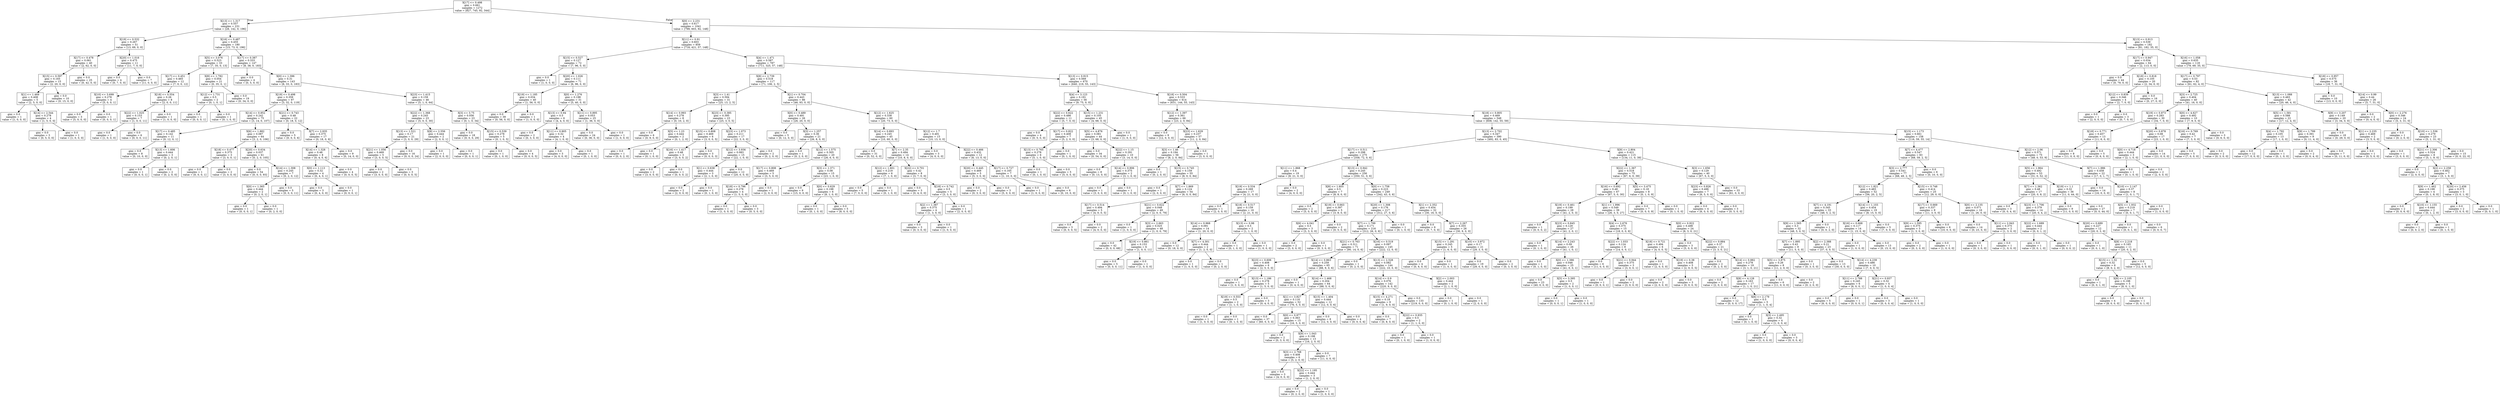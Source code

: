 digraph Tree {
node [shape=box] ;
0 [label="X[17] <= 0.498\ngini = 0.661\nsamples = 1272\nvalue = [827, 745, 92, 344]"] ;
1 [label="X[13] <= 1.317\ngini = 0.557\nsamples = 231\nvalue = [28, 142, 0, 196]"] ;
0 -> 1 [labeldistance=2.5, labelangle=45, headlabel="True"] ;
2 [label="X[19] <= 0.532\ngini = 0.267\nsamples = 51\nvalue = [13, 69, 0, 0]"] ;
1 -> 2 ;
3 [label="X[17] <= 0.478\ngini = 0.061\nsamples = 40\nvalue = [2, 62, 0, 0]"] ;
2 -> 3 ;
4 [label="X[15] <= 0.597\ngini = 0.165\nsamples = 15\nvalue = [2, 20, 0, 0]"] ;
3 -> 4 ;
5 [label="X[1] <= 1.469\ngini = 0.408\nsamples = 5\nvalue = [2, 5, 0, 0]"] ;
4 -> 5 ;
6 [label="gini = 0.0\nsamples = 1\nvalue = [1, 0, 0, 0]"] ;
5 -> 6 ;
7 [label="X[14] <= 2.544\ngini = 0.278\nsamples = 4\nvalue = [1, 5, 0, 0]"] ;
5 -> 7 ;
8 [label="gini = 0.0\nsamples = 3\nvalue = [0, 5, 0, 0]"] ;
7 -> 8 ;
9 [label="gini = 0.0\nsamples = 1\nvalue = [1, 0, 0, 0]"] ;
7 -> 9 ;
10 [label="gini = 0.0\nsamples = 10\nvalue = [0, 15, 0, 0]"] ;
4 -> 10 ;
11 [label="gini = 0.0\nsamples = 25\nvalue = [0, 42, 0, 0]"] ;
3 -> 11 ;
12 [label="X[20] <= 1.016\ngini = 0.475\nsamples = 11\nvalue = [11, 7, 0, 0]"] ;
2 -> 12 ;
13 [label="gini = 0.0\nsamples = 4\nvalue = [0, 7, 0, 0]"] ;
12 -> 13 ;
14 [label="gini = 0.0\nsamples = 7\nvalue = [11, 0, 0, 0]"] ;
12 -> 14 ;
15 [label="X[16] <= 0.487\ngini = 0.455\nsamples = 180\nvalue = [15, 73, 0, 196]"] ;
1 -> 15 ;
16 [label="X[5] <= 3.076\ngini = 0.523\nsamples = 33\nvalue = [7, 35, 0, 13]"] ;
15 -> 16 ;
17 [label="X[17] <= 0.451\ngini = 0.465\nsamples = 12\nvalue = [7, 0, 0, 12]"] ;
16 -> 17 ;
18 [label="X[10] <= 3.699\ngini = 0.278\nsamples = 4\nvalue = [5, 0, 0, 1]"] ;
17 -> 18 ;
19 [label="gini = 0.0\nsamples = 3\nvalue = [5, 0, 0, 0]"] ;
18 -> 19 ;
20 [label="gini = 0.0\nsamples = 1\nvalue = [0, 0, 0, 1]"] ;
18 -> 20 ;
21 [label="X[18] <= 0.554\ngini = 0.26\nsamples = 8\nvalue = [2, 0, 0, 11]"] ;
17 -> 21 ;
22 [label="X[22] <= 1.025\ngini = 0.153\nsamples = 7\nvalue = [1, 0, 0, 11]"] ;
21 -> 22 ;
23 [label="gini = 0.0\nsamples = 1\nvalue = [1, 0, 0, 0]"] ;
22 -> 23 ;
24 [label="gini = 0.0\nsamples = 6\nvalue = [0, 0, 0, 11]"] ;
22 -> 24 ;
25 [label="gini = 0.0\nsamples = 1\nvalue = [1, 0, 0, 0]"] ;
21 -> 25 ;
26 [label="X[8] <= 1.782\ngini = 0.054\nsamples = 21\nvalue = [0, 35, 0, 1]"] ;
16 -> 26 ;
27 [label="X[12] <= 1.731\ngini = 0.5\nsamples = 2\nvalue = [0, 1, 0, 1]"] ;
26 -> 27 ;
28 [label="gini = 0.0\nsamples = 1\nvalue = [0, 0, 0, 1]"] ;
27 -> 28 ;
29 [label="gini = 0.0\nsamples = 1\nvalue = [0, 1, 0, 0]"] ;
27 -> 29 ;
30 [label="gini = 0.0\nsamples = 19\nvalue = [0, 34, 0, 0]"] ;
26 -> 30 ;
31 [label="X[17] <= 0.387\ngini = 0.333\nsamples = 147\nvalue = [8, 38, 0, 183]"] ;
15 -> 31 ;
32 [label="gini = 0.0\nsamples = 4\nvalue = [0, 5, 0, 0]"] ;
31 -> 32 ;
33 [label="X[0] <= 1.396\ngini = 0.31\nsamples = 143\nvalue = [8, 33, 0, 183]"] ;
31 -> 33 ;
34 [label="X[19] <= 0.498\ngini = 0.359\nsamples = 97\nvalue = [3, 32, 0, 119]"] ;
33 -> 34 ;
35 [label="X[14] <= 0.852\ngini = 0.242\nsamples = 75\nvalue = [3, 14, 0, 107]"] ;
34 -> 35 ;
36 [label="X[17] <= 0.485\ngini = 0.142\nsamples = 11\nvalue = [0, 12, 0, 1]"] ;
35 -> 36 ;
37 [label="gini = 0.0\nsamples = 8\nvalue = [0, 10, 0, 0]"] ;
36 -> 37 ;
38 [label="X[13] <= 1.606\ngini = 0.444\nsamples = 3\nvalue = [0, 2, 0, 1]"] ;
36 -> 38 ;
39 [label="gini = 0.0\nsamples = 1\nvalue = [0, 0, 0, 1]"] ;
38 -> 39 ;
40 [label="gini = 0.0\nsamples = 2\nvalue = [0, 2, 0, 0]"] ;
38 -> 40 ;
41 [label="X[6] <= 1.882\ngini = 0.087\nsamples = 64\nvalue = [3, 2, 0, 106]"] ;
35 -> 41 ;
42 [label="X[18] <= 0.477\ngini = 0.375\nsamples = 3\nvalue = [3, 0, 0, 1]"] ;
41 -> 42 ;
43 [label="gini = 0.0\nsamples = 1\nvalue = [0, 0, 0, 1]"] ;
42 -> 43 ;
44 [label="gini = 0.0\nsamples = 2\nvalue = [3, 0, 0, 0]"] ;
42 -> 44 ;
45 [label="X[20] <= 0.634\ngini = 0.037\nsamples = 61\nvalue = [0, 2, 0, 105]"] ;
41 -> 45 ;
46 [label="gini = 0.0\nsamples = 54\nvalue = [0, 0, 0, 93]"] ;
45 -> 46 ;
47 [label="X[14] <= 1.308\ngini = 0.245\nsamples = 7\nvalue = [0, 2, 0, 12]"] ;
45 -> 47 ;
48 [label="X[0] <= 1.365\ngini = 0.444\nsamples = 2\nvalue = [0, 2, 0, 1]"] ;
47 -> 48 ;
49 [label="gini = 0.0\nsamples = 1\nvalue = [0, 0, 0, 1]"] ;
48 -> 49 ;
50 [label="gini = 0.0\nsamples = 1\nvalue = [0, 2, 0, 0]"] ;
48 -> 50 ;
51 [label="gini = 0.0\nsamples = 5\nvalue = [0, 0, 0, 11]"] ;
47 -> 51 ;
52 [label="X[21] <= 0.743\ngini = 0.48\nsamples = 22\nvalue = [0, 18, 0, 12]"] ;
34 -> 52 ;
53 [label="gini = 0.0\nsamples = 5\nvalue = [0, 0, 0, 6]"] ;
52 -> 53 ;
54 [label="X[7] <= 2.935\ngini = 0.375\nsamples = 17\nvalue = [0, 18, 0, 6]"] ;
52 -> 54 ;
55 [label="X[14] <= 1.328\ngini = 0.48\nsamples = 8\nvalue = [0, 4, 0, 6]"] ;
54 -> 55 ;
56 [label="X[0] <= 1.113\ngini = 0.32\nsamples = 4\nvalue = [0, 4, 0, 1]"] ;
55 -> 56 ;
57 [label="gini = 0.0\nsamples = 3\nvalue = [0, 4, 0, 0]"] ;
56 -> 57 ;
58 [label="gini = 0.0\nsamples = 1\nvalue = [0, 0, 0, 1]"] ;
56 -> 58 ;
59 [label="gini = 0.0\nsamples = 4\nvalue = [0, 0, 0, 5]"] ;
55 -> 59 ;
60 [label="gini = 0.0\nsamples = 9\nvalue = [0, 14, 0, 0]"] ;
54 -> 60 ;
61 [label="X[23] <= 1.415\ngini = 0.159\nsamples = 46\nvalue = [5, 1, 0, 64]"] ;
33 -> 61 ;
62 [label="X[22] <= 1.368\ngini = 0.245\nsamples = 23\nvalue = [5, 0, 0, 30]"] ;
61 -> 62 ;
63 [label="X[13] <= 1.521\ngini = 0.17\nsamples = 21\nvalue = [3, 0, 0, 29]"] ;
62 -> 63 ;
64 [label="X[21] <= 1.056\ngini = 0.469\nsamples = 5\nvalue = [3, 0, 0, 5]"] ;
63 -> 64 ;
65 [label="gini = 0.0\nsamples = 2\nvalue = [3, 0, 0, 0]"] ;
64 -> 65 ;
66 [label="gini = 0.0\nsamples = 3\nvalue = [0, 0, 0, 5]"] ;
64 -> 66 ;
67 [label="gini = 0.0\nsamples = 16\nvalue = [0, 0, 0, 24]"] ;
63 -> 67 ;
68 [label="X[8] <= 2.556\ngini = 0.444\nsamples = 2\nvalue = [2, 0, 0, 1]"] ;
62 -> 68 ;
69 [label="gini = 0.0\nsamples = 1\nvalue = [2, 0, 0, 0]"] ;
68 -> 69 ;
70 [label="gini = 0.0\nsamples = 1\nvalue = [0, 0, 0, 1]"] ;
68 -> 70 ;
71 [label="X[3] <= 3.75\ngini = 0.056\nsamples = 23\nvalue = [0, 1, 0, 34]"] ;
61 -> 71 ;
72 [label="gini = 0.0\nsamples = 18\nvalue = [0, 0, 0, 29]"] ;
71 -> 72 ;
73 [label="X[15] <= 0.539\ngini = 0.278\nsamples = 5\nvalue = [0, 1, 0, 5]"] ;
71 -> 73 ;
74 [label="gini = 0.0\nsamples = 1\nvalue = [0, 1, 0, 0]"] ;
73 -> 74 ;
75 [label="gini = 0.0\nsamples = 4\nvalue = [0, 0, 0, 5]"] ;
73 -> 75 ;
76 [label="X[0] <= 2.231\ngini = 0.617\nsamples = 1041\nvalue = [799, 603, 92, 148]"] ;
0 -> 76 [labeldistance=2.5, labelangle=-45, headlabel="False"] ;
77 [label="X[11] <= 0.91\ngini = 0.603\nsamples = 859\nvalue = [718, 421, 57, 148]"] ;
76 -> 77 ;
78 [label="X[15] <= 0.527\ngini = 0.127\nsamples = 72\nvalue = [7, 96, 0, 0]"] ;
77 -> 78 ;
79 [label="gini = 0.0\nsamples = 1\nvalue = [1, 0, 0, 0]"] ;
78 -> 79 ;
80 [label="X[20] <= 1.026\ngini = 0.111\nsamples = 71\nvalue = [6, 96, 0, 0]"] ;
78 -> 80 ;
81 [label="X[19] <= 1.185\ngini = 0.034\nsamples = 40\nvalue = [1, 56, 0, 0]"] ;
80 -> 81 ;
82 [label="gini = 0.0\nsamples = 39\nvalue = [0, 56, 0, 0]"] ;
81 -> 82 ;
83 [label="gini = 0.0\nsamples = 1\nvalue = [1, 0, 0, 0]"] ;
81 -> 83 ;
84 [label="X[0] <= 1.276\ngini = 0.198\nsamples = 31\nvalue = [5, 40, 0, 0]"] ;
80 -> 84 ;
85 [label="X[13] <= 0.94\ngini = 0.5\nsamples = 6\nvalue = [4, 4, 0, 0]"] ;
84 -> 85 ;
86 [label="gini = 0.0\nsamples = 2\nvalue = [0, 3, 0, 0]"] ;
85 -> 86 ;
87 [label="X[11] <= 0.905\ngini = 0.32\nsamples = 4\nvalue = [4, 1, 0, 0]"] ;
85 -> 87 ;
88 [label="gini = 0.0\nsamples = 3\nvalue = [4, 0, 0, 0]"] ;
87 -> 88 ;
89 [label="gini = 0.0\nsamples = 1\nvalue = [0, 1, 0, 0]"] ;
87 -> 89 ;
90 [label="X[11] <= 0.895\ngini = 0.053\nsamples = 25\nvalue = [1, 36, 0, 0]"] ;
84 -> 90 ;
91 [label="gini = 0.0\nsamples = 24\nvalue = [0, 36, 0, 0]"] ;
90 -> 91 ;
92 [label="gini = 0.0\nsamples = 1\nvalue = [1, 0, 0, 0]"] ;
90 -> 92 ;
93 [label="X[4] <= 1.471\ngini = 0.587\nsamples = 787\nvalue = [711, 325, 57, 148]"] ;
77 -> 93 ;
94 [label="X[8] <= 2.739\ngini = 0.518\nsamples = 117\nvalue = [71, 106, 2, 5]"] ;
93 -> 94 ;
95 [label="X[3] <= 1.41\ngini = 0.594\nsamples = 31\nvalue = [25, 13, 2, 5]"] ;
94 -> 95 ;
96 [label="X[14] <= 0.993\ngini = 0.278\nsamples = 8\nvalue = [0, 10, 2, 0]"] ;
95 -> 96 ;
97 [label="gini = 0.0\nsamples = 6\nvalue = [0, 9, 0, 0]"] ;
96 -> 97 ;
98 [label="X[5] <= 1.23\ngini = 0.444\nsamples = 2\nvalue = [0, 1, 2, 0]"] ;
96 -> 98 ;
99 [label="gini = 0.0\nsamples = 1\nvalue = [0, 0, 2, 0]"] ;
98 -> 99 ;
100 [label="gini = 0.0\nsamples = 1\nvalue = [0, 1, 0, 0]"] ;
98 -> 100 ;
101 [label="X[23] <= 0.385\ngini = 0.395\nsamples = 23\nvalue = [25, 3, 0, 5]"] ;
95 -> 101 ;
102 [label="X[15] <= 0.808\ngini = 0.469\nsamples = 6\nvalue = [3, 0, 0, 5]"] ;
101 -> 102 ;
103 [label="X[16] <= 1.417\ngini = 0.48\nsamples = 3\nvalue = [3, 0, 0, 2]"] ;
102 -> 103 ;
104 [label="gini = 0.0\nsamples = 2\nvalue = [3, 0, 0, 0]"] ;
103 -> 104 ;
105 [label="gini = 0.0\nsamples = 1\nvalue = [0, 0, 0, 2]"] ;
103 -> 105 ;
106 [label="gini = 0.0\nsamples = 3\nvalue = [0, 0, 0, 3]"] ;
102 -> 106 ;
107 [label="X[23] <= 1.073\ngini = 0.211\nsamples = 17\nvalue = [22, 3, 0, 0]"] ;
101 -> 107 ;
108 [label="X[12] <= 3.936\ngini = 0.083\nsamples = 15\nvalue = [22, 1, 0, 0]"] ;
107 -> 108 ;
109 [label="X[1] <= 0.638\ngini = 0.444\nsamples = 3\nvalue = [2, 1, 0, 0]"] ;
108 -> 109 ;
110 [label="gini = 0.0\nsamples = 2\nvalue = [2, 0, 0, 0]"] ;
109 -> 110 ;
111 [label="gini = 0.0\nsamples = 1\nvalue = [0, 1, 0, 0]"] ;
109 -> 111 ;
112 [label="gini = 0.0\nsamples = 12\nvalue = [20, 0, 0, 0]"] ;
108 -> 112 ;
113 [label="gini = 0.0\nsamples = 2\nvalue = [0, 2, 0, 0]"] ;
107 -> 113 ;
114 [label="X[1] <= 0.704\ngini = 0.443\nsamples = 86\nvalue = [46, 93, 0, 0]"] ;
94 -> 114 ;
115 [label="X[0] <= 0.489\ngini = 0.491\nsamples = 26\nvalue = [26, 20, 0, 0]"] ;
114 -> 115 ;
116 [label="gini = 0.0\nsamples = 5\nvalue = [0, 12, 0, 0]"] ;
115 -> 116 ;
117 [label="X[3] <= 1.257\ngini = 0.36\nsamples = 21\nvalue = [26, 8, 0, 0]"] ;
115 -> 117 ;
118 [label="gini = 0.0\nsamples = 1\nvalue = [0, 2, 0, 0]"] ;
117 -> 118 ;
119 [label="X[12] <= 1.575\ngini = 0.305\nsamples = 20\nvalue = [26, 6, 0, 0]"] ;
117 -> 119 ;
120 [label="X[17] <= 0.808\ngini = 0.469\nsamples = 5\nvalue = [3, 5, 0, 0]"] ;
119 -> 120 ;
121 [label="X[18] <= 0.796\ngini = 0.278\nsamples = 4\nvalue = [1, 5, 0, 0]"] ;
120 -> 121 ;
122 [label="gini = 0.0\nsamples = 1\nvalue = [1, 0, 0, 0]"] ;
121 -> 122 ;
123 [label="gini = 0.0\nsamples = 3\nvalue = [0, 5, 0, 0]"] ;
121 -> 123 ;
124 [label="gini = 0.0\nsamples = 1\nvalue = [2, 0, 0, 0]"] ;
120 -> 124 ;
125 [label="X[3] <= 1.371\ngini = 0.08\nsamples = 15\nvalue = [23, 1, 0, 0]"] ;
119 -> 125 ;
126 [label="gini = 0.0\nsamples = 9\nvalue = [15, 0, 0, 0]"] ;
125 -> 126 ;
127 [label="X[0] <= 0.629\ngini = 0.198\nsamples = 6\nvalue = [8, 1, 0, 0]"] ;
125 -> 127 ;
128 [label="gini = 0.0\nsamples = 1\nvalue = [0, 1, 0, 0]"] ;
127 -> 128 ;
129 [label="gini = 0.0\nsamples = 5\nvalue = [8, 0, 0, 0]"] ;
127 -> 129 ;
130 [label="X[12] <= 1.625\ngini = 0.338\nsamples = 60\nvalue = [20, 73, 0, 0]"] ;
114 -> 130 ;
131 [label="X[14] <= 0.893\ngini = 0.245\nsamples = 45\nvalue = [10, 60, 0, 0]"] ;
130 -> 131 ;
132 [label="gini = 0.0\nsamples = 31\nvalue = [0, 52, 0, 0]"] ;
131 -> 132 ;
133 [label="X[7] <= 2.35\ngini = 0.494\nsamples = 14\nvalue = [10, 8, 0, 0]"] ;
131 -> 133 ;
134 [label="X[12] <= 1.601\ngini = 0.219\nsamples = 6\nvalue = [7, 1, 0, 0]"] ;
133 -> 134 ;
135 [label="gini = 0.0\nsamples = 5\nvalue = [7, 0, 0, 0]"] ;
134 -> 135 ;
136 [label="gini = 0.0\nsamples = 1\nvalue = [0, 1, 0, 0]"] ;
134 -> 136 ;
137 [label="X[22] <= 0.701\ngini = 0.42\nsamples = 8\nvalue = [3, 7, 0, 0]"] ;
133 -> 137 ;
138 [label="gini = 0.0\nsamples = 3\nvalue = [0, 4, 0, 0]"] ;
137 -> 138 ;
139 [label="X[18] <= 0.742\ngini = 0.5\nsamples = 5\nvalue = [3, 3, 0, 0]"] ;
137 -> 139 ;
140 [label="X[2] <= 1.387\ngini = 0.375\nsamples = 4\nvalue = [1, 3, 0, 0]"] ;
139 -> 140 ;
141 [label="gini = 0.0\nsamples = 3\nvalue = [0, 3, 0, 0]"] ;
140 -> 141 ;
142 [label="gini = 0.0\nsamples = 1\nvalue = [1, 0, 0, 0]"] ;
140 -> 142 ;
143 [label="gini = 0.0\nsamples = 1\nvalue = [2, 0, 0, 0]"] ;
139 -> 143 ;
144 [label="X[12] <= 1.7\ngini = 0.491\nsamples = 15\nvalue = [10, 13, 0, 0]"] ;
130 -> 144 ;
145 [label="gini = 0.0\nsamples = 3\nvalue = [4, 0, 0, 0]"] ;
144 -> 145 ;
146 [label="X[22] <= 0.466\ngini = 0.432\nsamples = 12\nvalue = [6, 13, 0, 0]"] ;
144 -> 146 ;
147 [label="X[20] <= 0.445\ngini = 0.469\nsamples = 5\nvalue = [5, 3, 0, 0]"] ;
146 -> 147 ;
148 [label="gini = 0.0\nsamples = 2\nvalue = [0, 3, 0, 0]"] ;
147 -> 148 ;
149 [label="gini = 0.0\nsamples = 3\nvalue = [5, 0, 0, 0]"] ;
147 -> 149 ;
150 [label="X[17] <= 0.727\ngini = 0.165\nsamples = 7\nvalue = [1, 10, 0, 0]"] ;
146 -> 150 ;
151 [label="gini = 0.0\nsamples = 1\nvalue = [1, 0, 0, 0]"] ;
150 -> 151 ;
152 [label="gini = 0.0\nsamples = 6\nvalue = [0, 10, 0, 0]"] ;
150 -> 152 ;
153 [label="X[13] <= 0.915\ngini = 0.569\nsamples = 670\nvalue = [640, 219, 55, 143]"] ;
93 -> 153 ;
154 [label="X[4] <= 3.123\ngini = 0.191\nsamples = 56\nvalue = [9, 75, 0, 0]"] ;
153 -> 154 ;
155 [label="X[22] <= 0.622\ngini = 0.486\nsamples = 11\nvalue = [5, 7, 0, 0]"] ;
154 -> 155 ;
156 [label="gini = 0.0\nsamples = 4\nvalue = [0, 5, 0, 0]"] ;
155 -> 156 ;
157 [label="X[17] <= 0.822\ngini = 0.408\nsamples = 7\nvalue = [5, 2, 0, 0]"] ;
155 -> 157 ;
158 [label="X[13] <= 0.765\ngini = 0.278\nsamples = 6\nvalue = [5, 1, 0, 0]"] ;
157 -> 158 ;
159 [label="gini = 0.0\nsamples = 1\nvalue = [0, 1, 0, 0]"] ;
158 -> 159 ;
160 [label="gini = 0.0\nsamples = 5\nvalue = [5, 0, 0, 0]"] ;
158 -> 160 ;
161 [label="gini = 0.0\nsamples = 1\nvalue = [0, 1, 0, 0]"] ;
157 -> 161 ;
162 [label="X[15] <= 1.231\ngini = 0.105\nsamples = 45\nvalue = [4, 68, 0, 0]"] ;
154 -> 162 ;
163 [label="X[5] <= 4.876\ngini = 0.081\nsamples = 44\nvalue = [3, 68, 0, 0]"] ;
162 -> 163 ;
164 [label="gini = 0.0\nsamples = 34\nvalue = [0, 54, 0, 0]"] ;
163 -> 164 ;
165 [label="X[22] <= 1.15\ngini = 0.291\nsamples = 10\nvalue = [3, 14, 0, 0]"] ;
163 -> 165 ;
166 [label="gini = 0.0\nsamples = 8\nvalue = [0, 13, 0, 0]"] ;
165 -> 166 ;
167 [label="X[14] <= 0.906\ngini = 0.375\nsamples = 2\nvalue = [3, 1, 0, 0]"] ;
165 -> 167 ;
168 [label="gini = 0.0\nsamples = 1\nvalue = [3, 0, 0, 0]"] ;
167 -> 168 ;
169 [label="gini = 0.0\nsamples = 1\nvalue = [0, 1, 0, 0]"] ;
167 -> 169 ;
170 [label="gini = 0.0\nsamples = 1\nvalue = [1, 0, 0, 0]"] ;
162 -> 170 ;
171 [label="X[18] <= 0.504\ngini = 0.533\nsamples = 614\nvalue = [631, 144, 55, 143]"] ;
153 -> 171 ;
172 [label="X[12] <= 1.397\ngini = 0.361\nsamples = 66\nvalue = [23, 2, 0, 84]"] ;
171 -> 172 ;
173 [label="gini = 0.0\nsamples = 9\nvalue = [12, 0, 0, 0]"] ;
172 -> 173 ;
174 [label="X[23] <= 1.629\ngini = 0.237\nsamples = 57\nvalue = [11, 2, 0, 84]"] ;
172 -> 174 ;
175 [label="X[3] <= 1.46\ngini = 0.194\nsamples = 56\nvalue = [8, 2, 0, 84]"] ;
174 -> 175 ;
176 [label="gini = 0.0\nsamples = 1\nvalue = [0, 2, 0, 0]"] ;
175 -> 176 ;
177 [label="X[15] <= 0.745\ngini = 0.159\nsamples = 55\nvalue = [8, 0, 0, 84]"] ;
175 -> 177 ;
178 [label="gini = 0.0\nsamples = 1\nvalue = [2, 0, 0, 0]"] ;
177 -> 178 ;
179 [label="X[7] <= 1.869\ngini = 0.124\nsamples = 54\nvalue = [6, 0, 0, 84]"] ;
177 -> 179 ;
180 [label="X[17] <= 0.514\ngini = 0.494\nsamples = 5\nvalue = [4, 0, 0, 5]"] ;
179 -> 180 ;
181 [label="gini = 0.0\nsamples = 3\nvalue = [0, 0, 0, 5]"] ;
180 -> 181 ;
182 [label="gini = 0.0\nsamples = 2\nvalue = [4, 0, 0, 0]"] ;
180 -> 182 ;
183 [label="X[21] <= 0.622\ngini = 0.048\nsamples = 49\nvalue = [2, 0, 0, 79]"] ;
179 -> 183 ;
184 [label="gini = 0.0\nsamples = 1\nvalue = [1, 0, 0, 0]"] ;
183 -> 184 ;
185 [label="X[3] <= 2.663\ngini = 0.025\nsamples = 48\nvalue = [1, 0, 0, 79]"] ;
183 -> 185 ;
186 [label="gini = 0.0\nsamples = 42\nvalue = [0, 0, 0, 68]"] ;
185 -> 186 ;
187 [label="X[19] <= 0.861\ngini = 0.153\nsamples = 6\nvalue = [1, 0, 0, 11]"] ;
185 -> 187 ;
188 [label="gini = 0.0\nsamples = 5\nvalue = [0, 0, 0, 11]"] ;
187 -> 188 ;
189 [label="gini = 0.0\nsamples = 1\nvalue = [1, 0, 0, 0]"] ;
187 -> 189 ;
190 [label="gini = 0.0\nsamples = 1\nvalue = [3, 0, 0, 0]"] ;
174 -> 190 ;
191 [label="X[18] <= 0.805\ngini = 0.469\nsamples = 548\nvalue = [608, 142, 55, 59]"] ;
171 -> 191 ;
192 [label="X[13] <= 2.702\ngini = 0.347\nsamples = 390\nvalue = [492, 83, 0, 45]"] ;
191 -> 192 ;
193 [label="X[17] <= 0.511\ngini = 0.298\nsamples = 275\nvalue = [358, 72, 0, 6]"] ;
192 -> 193 ;
194 [label="X[11] <= 1.868\ngini = 0.4\nsamples = 19\nvalue = [8, 21, 0, 0]"] ;
193 -> 194 ;
195 [label="X[19] <= 0.534\ngini = 0.269\nsamples = 17\nvalue = [4, 21, 0, 0]"] ;
194 -> 195 ;
196 [label="gini = 0.0\nsamples = 1\nvalue = [2, 0, 0, 0]"] ;
195 -> 196 ;
197 [label="X[18] <= 0.517\ngini = 0.159\nsamples = 16\nvalue = [2, 21, 0, 0]"] ;
195 -> 197 ;
198 [label="X[14] <= 0.968\ngini = 0.091\nsamples = 14\nvalue = [1, 20, 0, 0]"] ;
197 -> 198 ;
199 [label="gini = 0.0\nsamples = 12\nvalue = [0, 18, 0, 0]"] ;
198 -> 199 ;
200 [label="X[7] <= 4.301\ngini = 0.444\nsamples = 2\nvalue = [1, 2, 0, 0]"] ;
198 -> 200 ;
201 [label="gini = 0.0\nsamples = 1\nvalue = [1, 0, 0, 0]"] ;
200 -> 201 ;
202 [label="gini = 0.0\nsamples = 1\nvalue = [0, 2, 0, 0]"] ;
200 -> 202 ;
203 [label="X[13] <= 0.98\ngini = 0.5\nsamples = 2\nvalue = [1, 1, 0, 0]"] ;
197 -> 203 ;
204 [label="gini = 0.0\nsamples = 1\nvalue = [0, 1, 0, 0]"] ;
203 -> 204 ;
205 [label="gini = 0.0\nsamples = 1\nvalue = [1, 0, 0, 0]"] ;
203 -> 205 ;
206 [label="gini = 0.0\nsamples = 2\nvalue = [4, 0, 0, 0]"] ;
194 -> 206 ;
207 [label="X[13] <= 0.942\ngini = 0.245\nsamples = 256\nvalue = [350, 51, 0, 6]"] ;
193 -> 207 ;
208 [label="X[8] <= 1.605\ngini = 0.5\nsamples = 7\nvalue = [8, 8, 0, 0]"] ;
207 -> 208 ;
209 [label="gini = 0.0\nsamples = 2\nvalue = [5, 0, 0, 0]"] ;
208 -> 209 ;
210 [label="X[19] <= 0.663\ngini = 0.397\nsamples = 5\nvalue = [3, 8, 0, 0]"] ;
208 -> 210 ;
211 [label="X[6] <= 4.041\ngini = 0.5\nsamples = 3\nvalue = [3, 3, 0, 0]"] ;
210 -> 211 ;
212 [label="gini = 0.0\nsamples = 2\nvalue = [3, 0, 0, 0]"] ;
211 -> 212 ;
213 [label="gini = 0.0\nsamples = 1\nvalue = [0, 3, 0, 0]"] ;
211 -> 213 ;
214 [label="gini = 0.0\nsamples = 2\nvalue = [0, 5, 0, 0]"] ;
210 -> 214 ;
215 [label="X[0] <= 1.758\ngini = 0.223\nsamples = 249\nvalue = [342, 43, 0, 6]"] ;
207 -> 215 ;
216 [label="X[20] <= 1.308\ngini = 0.176\nsamples = 217\nvalue = [312, 27, 0, 6]"] ;
215 -> 216 ;
217 [label="X[7] <= 1.799\ngini = 0.171\nsamples = 216\nvalue = [312, 26, 0, 6]"] ;
216 -> 217 ;
218 [label="X[21] <= 0.763\ngini = 0.311\nsamples = 71\nvalue = [90, 14, 0, 6]"] ;
217 -> 218 ;
219 [label="X[23] <= 0.606\ngini = 0.408\nsamples = 6\nvalue = [2, 5, 0, 0]"] ;
218 -> 219 ;
220 [label="gini = 0.0\nsamples = 1\nvalue = [1, 0, 0, 0]"] ;
219 -> 220 ;
221 [label="X[13] <= 1.186\ngini = 0.278\nsamples = 5\nvalue = [1, 5, 0, 0]"] ;
219 -> 221 ;
222 [label="X[19] <= 0.553\ngini = 0.5\nsamples = 2\nvalue = [1, 1, 0, 0]"] ;
221 -> 222 ;
223 [label="gini = 0.0\nsamples = 1\nvalue = [1, 0, 0, 0]"] ;
222 -> 223 ;
224 [label="gini = 0.0\nsamples = 1\nvalue = [0, 1, 0, 0]"] ;
222 -> 224 ;
225 [label="gini = 0.0\nsamples = 3\nvalue = [0, 4, 0, 0]"] ;
221 -> 225 ;
226 [label="X[14] <= 0.863\ngini = 0.259\nsamples = 65\nvalue = [88, 9, 0, 6]"] ;
218 -> 226 ;
227 [label="gini = 0.0\nsamples = 1\nvalue = [0, 4, 0, 0]"] ;
226 -> 227 ;
228 [label="X[14] <= 1.468\ngini = 0.204\nsamples = 64\nvalue = [88, 5, 0, 6]"] ;
226 -> 228 ;
229 [label="X[1] <= 3.827\ngini = 0.116\nsamples = 52\nvalue = [76, 5, 0, 0]"] ;
228 -> 229 ;
230 [label="gini = 0.0\nsamples = 37\nvalue = [60, 0, 0, 0]"] ;
229 -> 230 ;
231 [label="X[0] <= 0.977\ngini = 0.363\nsamples = 15\nvalue = [16, 5, 0, 0]"] ;
229 -> 231 ;
232 [label="gini = 0.0\nsamples = 2\nvalue = [0, 3, 0, 0]"] ;
231 -> 232 ;
233 [label="X[9] <= 1.043\ngini = 0.198\nsamples = 13\nvalue = [16, 2, 0, 0]"] ;
231 -> 233 ;
234 [label="X[3] <= 2.768\ngini = 0.408\nsamples = 6\nvalue = [5, 2, 0, 0]"] ;
233 -> 234 ;
235 [label="gini = 0.0\nsamples = 3\nvalue = [4, 0, 0, 0]"] ;
234 -> 235 ;
236 [label="X[22] <= 1.195\ngini = 0.444\nsamples = 3\nvalue = [1, 2, 0, 0]"] ;
234 -> 236 ;
237 [label="gini = 0.0\nsamples = 2\nvalue = [0, 2, 0, 0]"] ;
236 -> 237 ;
238 [label="gini = 0.0\nsamples = 1\nvalue = [1, 0, 0, 0]"] ;
236 -> 238 ;
239 [label="gini = 0.0\nsamples = 7\nvalue = [11, 0, 0, 0]"] ;
233 -> 239 ;
240 [label="X[15] <= 1.404\ngini = 0.444\nsamples = 12\nvalue = [12, 0, 0, 6]"] ;
228 -> 240 ;
241 [label="gini = 0.0\nsamples = 8\nvalue = [12, 0, 0, 0]"] ;
240 -> 241 ;
242 [label="gini = 0.0\nsamples = 4\nvalue = [0, 0, 0, 6]"] ;
240 -> 242 ;
243 [label="X[16] <= 0.519\ngini = 0.097\nsamples = 145\nvalue = [222, 12, 0, 0]"] ;
217 -> 243 ;
244 [label="gini = 0.0\nsamples = 1\nvalue = [0, 2, 0, 0]"] ;
243 -> 244 ;
245 [label="X[13] <= 2.528\ngini = 0.082\nsamples = 144\nvalue = [222, 10, 0, 0]"] ;
243 -> 245 ;
246 [label="X[14] <= 0.9\ngini = 0.076\nsamples = 142\nvalue = [220, 9, 0, 0]"] ;
245 -> 246 ;
247 [label="X[15] <= 4.271\ngini = 0.18\nsamples = 9\nvalue = [1, 9, 0, 0]"] ;
246 -> 247 ;
248 [label="gini = 0.0\nsamples = 7\nvalue = [0, 8, 0, 0]"] ;
247 -> 248 ;
249 [label="X[22] <= 0.935\ngini = 0.5\nsamples = 2\nvalue = [1, 1, 0, 0]"] ;
247 -> 249 ;
250 [label="gini = 0.0\nsamples = 1\nvalue = [0, 1, 0, 0]"] ;
249 -> 250 ;
251 [label="gini = 0.0\nsamples = 1\nvalue = [1, 0, 0, 0]"] ;
249 -> 251 ;
252 [label="gini = 0.0\nsamples = 133\nvalue = [219, 0, 0, 0]"] ;
246 -> 252 ;
253 [label="X[2] <= 2.003\ngini = 0.444\nsamples = 2\nvalue = [2, 1, 0, 0]"] ;
245 -> 253 ;
254 [label="gini = 0.0\nsamples = 1\nvalue = [0, 1, 0, 0]"] ;
253 -> 254 ;
255 [label="gini = 0.0\nsamples = 1\nvalue = [2, 0, 0, 0]"] ;
253 -> 255 ;
256 [label="gini = 0.0\nsamples = 1\nvalue = [0, 1, 0, 0]"] ;
216 -> 256 ;
257 [label="X[1] <= 2.352\ngini = 0.454\nsamples = 32\nvalue = [30, 16, 0, 0]"] ;
215 -> 257 ;
258 [label="gini = 0.0\nsamples = 6\nvalue = [0, 7, 0, 0]"] ;
257 -> 258 ;
259 [label="X[7] <= 2.267\ngini = 0.355\nsamples = 26\nvalue = [30, 9, 0, 0]"] ;
257 -> 259 ;
260 [label="X[15] <= 1.291\ngini = 0.245\nsamples = 5\nvalue = [1, 6, 0, 0]"] ;
259 -> 260 ;
261 [label="gini = 0.0\nsamples = 4\nvalue = [0, 6, 0, 0]"] ;
260 -> 261 ;
262 [label="gini = 0.0\nsamples = 1\nvalue = [1, 0, 0, 0]"] ;
260 -> 262 ;
263 [label="X[10] <= 3.972\ngini = 0.17\nsamples = 21\nvalue = [29, 3, 0, 0]"] ;
259 -> 263 ;
264 [label="gini = 0.0\nsamples = 19\nvalue = [29, 0, 0, 0]"] ;
263 -> 264 ;
265 [label="gini = 0.0\nsamples = 2\nvalue = [0, 3, 0, 0]"] ;
263 -> 265 ;
266 [label="X[9] <= 2.804\ngini = 0.421\nsamples = 115\nvalue = [134, 11, 0, 39]"] ;
192 -> 266 ;
267 [label="X[22] <= 1.367\ngini = 0.518\nsamples = 75\nvalue = [67, 6, 0, 39]"] ;
266 -> 267 ;
268 [label="X[16] <= 0.692\ngini = 0.48\nsamples = 67\nvalue = [67, 5, 0, 30]"] ;
267 -> 268 ;
269 [label="X[19] <= 0.461\ngini = 0.199\nsamples = 28\nvalue = [41, 2, 0, 3]"] ;
268 -> 269 ;
270 [label="gini = 0.0\nsamples = 1\nvalue = [0, 0, 0, 2]"] ;
269 -> 270 ;
271 [label="X[23] <= 0.845\ngini = 0.129\nsamples = 27\nvalue = [41, 2, 0, 1]"] ;
269 -> 271 ;
272 [label="gini = 0.0\nsamples = 1\nvalue = [0, 1, 0, 0]"] ;
271 -> 272 ;
273 [label="X[14] <= 2.243\ngini = 0.09\nsamples = 26\nvalue = [41, 1, 0, 1]"] ;
271 -> 273 ;
274 [label="gini = 0.0\nsamples = 1\nvalue = [0, 1, 0, 0]"] ;
273 -> 274 ;
275 [label="X[0] <= 1.386\ngini = 0.046\nsamples = 25\nvalue = [41, 0, 0, 1]"] ;
273 -> 275 ;
276 [label="gini = 0.0\nsamples = 23\nvalue = [40, 0, 0, 0]"] ;
275 -> 276 ;
277 [label="X[5] <= 3.395\ngini = 0.5\nsamples = 2\nvalue = [1, 0, 0, 1]"] ;
275 -> 277 ;
278 [label="gini = 0.0\nsamples = 1\nvalue = [0, 0, 0, 1]"] ;
277 -> 278 ;
279 [label="gini = 0.0\nsamples = 1\nvalue = [1, 0, 0, 0]"] ;
277 -> 279 ;
280 [label="X[1] <= 1.996\ngini = 0.549\nsamples = 39\nvalue = [26, 3, 0, 27]"] ;
268 -> 280 ;
281 [label="X[4] <= 2.676\ngini = 0.375\nsamples = 15\nvalue = [18, 0, 0, 6]"] ;
280 -> 281 ;
282 [label="X[22] <= 1.033\ngini = 0.124\nsamples = 9\nvalue = [14, 0, 0, 1]"] ;
281 -> 282 ;
283 [label="gini = 0.0\nsamples = 6\nvalue = [11, 0, 0, 0]"] ;
282 -> 283 ;
284 [label="X[21] <= 0.944\ngini = 0.375\nsamples = 3\nvalue = [3, 0, 0, 1]"] ;
282 -> 284 ;
285 [label="gini = 0.0\nsamples = 1\nvalue = [0, 0, 0, 1]"] ;
284 -> 285 ;
286 [label="gini = 0.0\nsamples = 2\nvalue = [3, 0, 0, 0]"] ;
284 -> 286 ;
287 [label="X[18] <= 0.721\ngini = 0.494\nsamples = 6\nvalue = [4, 0, 0, 5]"] ;
281 -> 287 ;
288 [label="gini = 0.0\nsamples = 1\nvalue = [2, 0, 0, 0]"] ;
287 -> 288 ;
289 [label="X[19] <= 0.38\ngini = 0.408\nsamples = 5\nvalue = [2, 0, 0, 5]"] ;
287 -> 289 ;
290 [label="gini = 0.0\nsamples = 2\nvalue = [2, 0, 0, 0]"] ;
289 -> 290 ;
291 [label="gini = 0.0\nsamples = 3\nvalue = [0, 0, 0, 5]"] ;
289 -> 291 ;
292 [label="X[0] <= 0.922\ngini = 0.498\nsamples = 24\nvalue = [8, 3, 0, 21]"] ;
280 -> 292 ;
293 [label="gini = 0.0\nsamples = 3\nvalue = [5, 0, 0, 0]"] ;
292 -> 293 ;
294 [label="X[22] <= 0.884\ngini = 0.37\nsamples = 21\nvalue = [3, 3, 0, 21]"] ;
292 -> 294 ;
295 [label="gini = 0.0\nsamples = 2\nvalue = [0, 2, 0, 0]"] ;
294 -> 295 ;
296 [label="X[14] <= 0.882\ngini = 0.278\nsamples = 19\nvalue = [3, 1, 0, 21]"] ;
294 -> 296 ;
297 [label="gini = 0.0\nsamples = 2\nvalue = [2, 0, 0, 0]"] ;
296 -> 297 ;
298 [label="X[8] <= 4.128\ngini = 0.163\nsamples = 17\nvalue = [1, 1, 0, 21]"] ;
296 -> 298 ;
299 [label="gini = 0.0\nsamples = 12\nvalue = [0, 0, 0, 17]"] ;
298 -> 299 ;
300 [label="X[6] <= 2.179\ngini = 0.5\nsamples = 5\nvalue = [1, 1, 0, 4]"] ;
298 -> 300 ;
301 [label="gini = 0.0\nsamples = 1\nvalue = [0, 1, 0, 0]"] ;
300 -> 301 ;
302 [label="X[3] <= 2.495\ngini = 0.32\nsamples = 4\nvalue = [1, 0, 0, 4]"] ;
300 -> 302 ;
303 [label="gini = 0.0\nsamples = 1\nvalue = [1, 0, 0, 0]"] ;
302 -> 303 ;
304 [label="gini = 0.0\nsamples = 3\nvalue = [0, 0, 0, 4]"] ;
302 -> 304 ;
305 [label="X[5] <= 3.475\ngini = 0.18\nsamples = 8\nvalue = [0, 1, 0, 9]"] ;
267 -> 305 ;
306 [label="gini = 0.0\nsamples = 7\nvalue = [0, 0, 0, 9]"] ;
305 -> 306 ;
307 [label="gini = 0.0\nsamples = 1\nvalue = [0, 1, 0, 0]"] ;
305 -> 307 ;
308 [label="X[3] <= 1.656\ngini = 0.129\nsamples = 40\nvalue = [67, 5, 0, 0]"] ;
266 -> 308 ;
309 [label="X[23] <= 0.826\ngini = 0.496\nsamples = 7\nvalue = [6, 5, 0, 0]"] ;
308 -> 309 ;
310 [label="gini = 0.0\nsamples = 4\nvalue = [6, 0, 0, 0]"] ;
309 -> 310 ;
311 [label="gini = 0.0\nsamples = 3\nvalue = [0, 5, 0, 0]"] ;
309 -> 311 ;
312 [label="gini = 0.0\nsamples = 33\nvalue = [61, 0, 0, 0]"] ;
308 -> 312 ;
313 [label="X[15] <= 1.173\ngini = 0.661\nsamples = 158\nvalue = [116, 59, 55, 14]"] ;
191 -> 313 ;
314 [label="X[7] <= 4.477\ngini = 0.547\nsamples = 83\nvalue = [68, 59, 2, 5]"] ;
313 -> 314 ;
315 [label="X[3] <= 2.777\ngini = 0.541\nsamples = 77\nvalue = [68, 49, 2, 5]"] ;
314 -> 315 ;
316 [label="X[12] <= 1.821\ngini = 0.483\nsamples = 52\nvalue = [56, 20, 2, 5]"] ;
315 -> 316 ;
317 [label="X[7] <= 4.191\ngini = 0.345\nsamples = 33\nvalue = [48, 5, 2, 5]"] ;
316 -> 317 ;
318 [label="X[9] <= 1.565\ngini = 0.3\nsamples = 32\nvalue = [48, 5, 0, 5]"] ;
317 -> 318 ;
319 [label="X[7] <= 1.895\ngini = 0.43\nsamples = 9\nvalue = [11, 5, 0, 0]"] ;
318 -> 319 ;
320 [label="X[5] <= 3.875\ngini = 0.26\nsamples = 8\nvalue = [11, 2, 0, 0]"] ;
319 -> 320 ;
321 [label="gini = 0.0\nsamples = 6\nvalue = [11, 0, 0, 0]"] ;
320 -> 321 ;
322 [label="gini = 0.0\nsamples = 2\nvalue = [0, 2, 0, 0]"] ;
320 -> 322 ;
323 [label="gini = 0.0\nsamples = 1\nvalue = [0, 3, 0, 0]"] ;
319 -> 323 ;
324 [label="X[2] <= 2.388\ngini = 0.21\nsamples = 23\nvalue = [37, 0, 0, 5]"] ;
318 -> 324 ;
325 [label="gini = 0.0\nsamples = 13\nvalue = [30, 0, 0, 0]"] ;
324 -> 325 ;
326 [label="X[14] <= 4.239\ngini = 0.486\nsamples = 10\nvalue = [7, 0, 0, 5]"] ;
324 -> 326 ;
327 [label="X[11] <= 2.788\ngini = 0.245\nsamples = 6\nvalue = [6, 0, 0, 1]"] ;
326 -> 327 ;
328 [label="gini = 0.0\nsamples = 5\nvalue = [6, 0, 0, 0]"] ;
327 -> 328 ;
329 [label="gini = 0.0\nsamples = 1\nvalue = [0, 0, 0, 1]"] ;
327 -> 329 ;
330 [label="X[21] <= 0.937\ngini = 0.32\nsamples = 4\nvalue = [1, 0, 0, 4]"] ;
326 -> 330 ;
331 [label="gini = 0.0\nsamples = 3\nvalue = [0, 0, 0, 4]"] ;
330 -> 331 ;
332 [label="gini = 0.0\nsamples = 1\nvalue = [1, 0, 0, 0]"] ;
330 -> 332 ;
333 [label="gini = 0.0\nsamples = 1\nvalue = [0, 0, 2, 0]"] ;
317 -> 333 ;
334 [label="X[14] <= 1.103\ngini = 0.454\nsamples = 19\nvalue = [8, 15, 0, 0]"] ;
316 -> 334 ;
335 [label="X[16] <= 0.668\ngini = 0.117\nsamples = 14\nvalue = [1, 15, 0, 0]"] ;
334 -> 335 ;
336 [label="gini = 0.0\nsamples = 1\nvalue = [1, 0, 0, 0]"] ;
335 -> 336 ;
337 [label="gini = 0.0\nsamples = 13\nvalue = [0, 15, 0, 0]"] ;
335 -> 337 ;
338 [label="gini = 0.0\nsamples = 5\nvalue = [7, 0, 0, 0]"] ;
334 -> 338 ;
339 [label="X[15] <= 0.748\ngini = 0.414\nsamples = 25\nvalue = [12, 29, 0, 0]"] ;
315 -> 339 ;
340 [label="X[17] <= 0.669\ngini = 0.337\nsamples = 9\nvalue = [11, 3, 0, 0]"] ;
339 -> 340 ;
341 [label="X[9] <= 1.595\ngini = 0.375\nsamples = 3\nvalue = [1, 3, 0, 0]"] ;
340 -> 341 ;
342 [label="gini = 0.0\nsamples = 2\nvalue = [0, 3, 0, 0]"] ;
341 -> 342 ;
343 [label="gini = 0.0\nsamples = 1\nvalue = [1, 0, 0, 0]"] ;
341 -> 343 ;
344 [label="gini = 0.0\nsamples = 6\nvalue = [10, 0, 0, 0]"] ;
340 -> 344 ;
345 [label="X[0] <= 2.135\ngini = 0.071\nsamples = 16\nvalue = [1, 26, 0, 0]"] ;
339 -> 345 ;
346 [label="gini = 0.0\nsamples = 14\nvalue = [0, 23, 0, 0]"] ;
345 -> 346 ;
347 [label="X[11] <= 2.943\ngini = 0.375\nsamples = 2\nvalue = [1, 3, 0, 0]"] ;
345 -> 347 ;
348 [label="gini = 0.0\nsamples = 1\nvalue = [0, 3, 0, 0]"] ;
347 -> 348 ;
349 [label="gini = 0.0\nsamples = 1\nvalue = [1, 0, 0, 0]"] ;
347 -> 349 ;
350 [label="gini = 0.0\nsamples = 6\nvalue = [0, 10, 0, 0]"] ;
314 -> 350 ;
351 [label="X[12] <= 2.06\ngini = 0.571\nsamples = 75\nvalue = [48, 0, 53, 9]"] ;
313 -> 351 ;
352 [label="X[5] <= 1.964\ngini = 0.492\nsamples = 53\nvalue = [31, 0, 52, 2]"] ;
351 -> 352 ;
353 [label="X[7] <= 1.362\ngini = 0.48\nsamples = 17\nvalue = [20, 0, 8, 2]"] ;
352 -> 353 ;
354 [label="gini = 0.0\nsamples = 3\nvalue = [0, 0, 4, 0]"] ;
353 -> 354 ;
355 [label="X[23] <= 1.706\ngini = 0.379\nsamples = 14\nvalue = [20, 0, 4, 2]"] ;
353 -> 355 ;
356 [label="X[22] <= 1.689\ngini = 0.444\nsamples = 2\nvalue = [0, 0, 1, 2]"] ;
355 -> 356 ;
357 [label="gini = 0.0\nsamples = 1\nvalue = [0, 0, 1, 0]"] ;
356 -> 357 ;
358 [label="gini = 0.0\nsamples = 1\nvalue = [0, 0, 0, 2]"] ;
356 -> 358 ;
359 [label="X[20] <= 0.689\ngini = 0.227\nsamples = 12\nvalue = [20, 0, 3, 0]"] ;
355 -> 359 ;
360 [label="gini = 0.0\nsamples = 1\nvalue = [0, 0, 1, 0]"] ;
359 -> 360 ;
361 [label="X[8] <= 2.218\ngini = 0.165\nsamples = 11\nvalue = [20, 0, 2, 0]"] ;
359 -> 361 ;
362 [label="X[15] <= 1.32\ngini = 0.32\nsamples = 6\nvalue = [8, 0, 2, 0]"] ;
361 -> 362 ;
363 [label="gini = 0.0\nsamples = 1\nvalue = [0, 0, 1, 0]"] ;
362 -> 363 ;
364 [label="X[8] <= 2.105\ngini = 0.198\nsamples = 5\nvalue = [8, 0, 1, 0]"] ;
362 -> 364 ;
365 [label="gini = 0.0\nsamples = 4\nvalue = [8, 0, 0, 0]"] ;
364 -> 365 ;
366 [label="gini = 0.0\nsamples = 1\nvalue = [0, 0, 1, 0]"] ;
364 -> 366 ;
367 [label="gini = 0.0\nsamples = 5\nvalue = [12, 0, 0, 0]"] ;
361 -> 367 ;
368 [label="X[19] <= 1.1\ngini = 0.32\nsamples = 36\nvalue = [11, 0, 44, 0]"] ;
352 -> 368 ;
369 [label="gini = 0.0\nsamples = 9\nvalue = [11, 0, 0, 0]"] ;
368 -> 369 ;
370 [label="gini = 0.0\nsamples = 27\nvalue = [0, 0, 44, 0]"] ;
368 -> 370 ;
371 [label="X[7] <= 1.986\ngini = 0.458\nsamples = 22\nvalue = [17, 0, 1, 7]"] ;
351 -> 371 ;
372 [label="gini = 0.0\nsamples = 14\nvalue = [16, 0, 0, 0]"] ;
371 -> 372 ;
373 [label="X[10] <= 2.147\ngini = 0.37\nsamples = 8\nvalue = [1, 0, 1, 7]"] ;
371 -> 373 ;
374 [label="X[5] <= 1.932\ngini = 0.219\nsamples = 7\nvalue = [0, 0, 1, 7]"] ;
373 -> 374 ;
375 [label="gini = 0.0\nsamples = 1\nvalue = [0, 0, 1, 0]"] ;
374 -> 375 ;
376 [label="gini = 0.0\nsamples = 6\nvalue = [0, 0, 0, 7]"] ;
374 -> 376 ;
377 [label="gini = 0.0\nsamples = 1\nvalue = [1, 0, 0, 0]"] ;
373 -> 377 ;
378 [label="X[13] <= 0.913\ngini = 0.539\nsamples = 182\nvalue = [81, 182, 35, 0]"] ;
76 -> 378 ;
379 [label="X[17] <= 0.947\ngini = 0.034\nsamples = 64\nvalue = [2, 113, 0, 0]"] ;
378 -> 379 ;
380 [label="gini = 0.0\nsamples = 44\nvalue = [0, 79, 0, 0]"] ;
379 -> 380 ;
381 [label="X[18] <= 0.818\ngini = 0.105\nsamples = 20\nvalue = [2, 34, 0, 0]"] ;
379 -> 381 ;
382 [label="X[12] <= 0.839\ngini = 0.346\nsamples = 4\nvalue = [2, 7, 0, 0]"] ;
381 -> 382 ;
383 [label="gini = 0.0\nsamples = 1\nvalue = [2, 0, 0, 0]"] ;
382 -> 383 ;
384 [label="gini = 0.0\nsamples = 3\nvalue = [0, 7, 0, 0]"] ;
382 -> 384 ;
385 [label="gini = 0.0\nsamples = 16\nvalue = [0, 27, 0, 0]"] ;
381 -> 385 ;
386 [label="X[16] <= 1.058\ngini = 0.635\nsamples = 118\nvalue = [79, 69, 35, 0]"] ;
378 -> 386 ;
387 [label="X[17] <= 0.797\ngini = 0.53\nsamples = 82\nvalue = [61, 62, 4, 0]"] ;
386 -> 387 ;
388 [label="X[3] <= 2.725\ngini = 0.404\nsamples = 40\nvalue = [41, 16, 0, 0]"] ;
387 -> 388 ;
389 [label="X[19] <= 0.873\ngini = 0.283\nsamples = 30\nvalue = [34, 7, 0, 0]"] ;
388 -> 389 ;
390 [label="X[18] <= 0.771\ngini = 0.457\nsamples = 13\nvalue = [11, 6, 0, 0]"] ;
389 -> 390 ;
391 [label="gini = 0.0\nsamples = 8\nvalue = [11, 0, 0, 0]"] ;
390 -> 391 ;
392 [label="gini = 0.0\nsamples = 5\nvalue = [0, 6, 0, 0]"] ;
390 -> 392 ;
393 [label="X[20] <= 0.878\ngini = 0.08\nsamples = 17\nvalue = [23, 1, 0, 0]"] ;
389 -> 393 ;
394 [label="X[0] <= 4.718\ngini = 0.444\nsamples = 3\nvalue = [2, 1, 0, 0]"] ;
393 -> 394 ;
395 [label="gini = 0.0\nsamples = 1\nvalue = [0, 1, 0, 0]"] ;
394 -> 395 ;
396 [label="gini = 0.0\nsamples = 2\nvalue = [2, 0, 0, 0]"] ;
394 -> 396 ;
397 [label="gini = 0.0\nsamples = 14\nvalue = [21, 0, 0, 0]"] ;
393 -> 397 ;
398 [label="X[0] <= 4.627\ngini = 0.492\nsamples = 10\nvalue = [7, 9, 0, 0]"] ;
388 -> 398 ;
399 [label="X[16] <= 0.769\ngini = 0.42\nsamples = 7\nvalue = [7, 3, 0, 0]"] ;
398 -> 399 ;
400 [label="gini = 0.0\nsamples = 5\nvalue = [7, 0, 0, 0]"] ;
399 -> 400 ;
401 [label="gini = 0.0\nsamples = 2\nvalue = [0, 3, 0, 0]"] ;
399 -> 401 ;
402 [label="gini = 0.0\nsamples = 3\nvalue = [0, 6, 0, 0]"] ;
398 -> 402 ;
403 [label="X[13] <= 1.088\ngini = 0.483\nsamples = 42\nvalue = [20, 46, 4, 0]"] ;
387 -> 403 ;
404 [label="X[5] <= 1.581\ngini = 0.588\nsamples = 22\nvalue = [17, 12, 4, 0]"] ;
403 -> 404 ;
405 [label="X[4] <= 1.792\ngini = 0.105\nsamples = 13\nvalue = [17, 1, 0, 0]"] ;
404 -> 405 ;
406 [label="gini = 0.0\nsamples = 12\nvalue = [17, 0, 0, 0]"] ;
405 -> 406 ;
407 [label="gini = 0.0\nsamples = 1\nvalue = [0, 1, 0, 0]"] ;
405 -> 407 ;
408 [label="X[9] <= 1.799\ngini = 0.391\nsamples = 9\nvalue = [0, 11, 4, 0]"] ;
404 -> 408 ;
409 [label="gini = 0.0\nsamples = 2\nvalue = [0, 0, 4, 0]"] ;
408 -> 409 ;
410 [label="gini = 0.0\nsamples = 7\nvalue = [0, 11, 0, 0]"] ;
408 -> 410 ;
411 [label="X[9] <= 3.207\ngini = 0.149\nsamples = 20\nvalue = [3, 34, 0, 0]"] ;
403 -> 411 ;
412 [label="gini = 0.0\nsamples = 18\nvalue = [0, 29, 0, 0]"] ;
411 -> 412 ;
413 [label="X[1] <= 2.235\ngini = 0.469\nsamples = 2\nvalue = [3, 5, 0, 0]"] ;
411 -> 413 ;
414 [label="gini = 0.0\nsamples = 1\nvalue = [0, 5, 0, 0]"] ;
413 -> 414 ;
415 [label="gini = 0.0\nsamples = 1\nvalue = [3, 0, 0, 0]"] ;
413 -> 415 ;
416 [label="X[18] <= 0.957\ngini = 0.575\nsamples = 36\nvalue = [18, 7, 31, 0]"] ;
386 -> 416 ;
417 [label="gini = 0.0\nsamples = 10\nvalue = [13, 0, 0, 0]"] ;
416 -> 417 ;
418 [label="X[14] <= 0.99\ngini = 0.44\nsamples = 26\nvalue = [5, 7, 31, 0]"] ;
416 -> 418 ;
419 [label="gini = 0.0\nsamples = 2\nvalue = [0, 4, 0, 0]"] ;
418 -> 419 ;
420 [label="X[0] <= 2.276\ngini = 0.346\nsamples = 24\nvalue = [5, 3, 31, 0]"] ;
418 -> 420 ;
421 [label="gini = 0.0\nsamples = 1\nvalue = [0, 2, 0, 0]"] ;
420 -> 421 ;
422 [label="X[10] <= 1.536\ngini = 0.279\nsamples = 23\nvalue = [5, 1, 31, 0]"] ;
420 -> 422 ;
423 [label="X[21] <= 2.306\ngini = 0.524\nsamples = 8\nvalue = [5, 1, 9, 0]"] ;
422 -> 423 ;
424 [label="gini = 0.0\nsamples = 1\nvalue = [2, 0, 0, 0]"] ;
423 -> 424 ;
425 [label="X[2] <= 2.258\ngini = 0.462\nsamples = 7\nvalue = [3, 1, 9, 0]"] ;
423 -> 425 ;
426 [label="X[9] <= 1.462\ngini = 0.198\nsamples = 4\nvalue = [0, 1, 8, 0]"] ;
425 -> 426 ;
427 [label="gini = 0.0\nsamples = 2\nvalue = [0, 0, 6, 0]"] ;
426 -> 427 ;
428 [label="X[10] <= 1.155\ngini = 0.444\nsamples = 2\nvalue = [0, 1, 2, 0]"] ;
426 -> 428 ;
429 [label="gini = 0.0\nsamples = 1\nvalue = [0, 0, 2, 0]"] ;
428 -> 429 ;
430 [label="gini = 0.0\nsamples = 1\nvalue = [0, 1, 0, 0]"] ;
428 -> 430 ;
431 [label="X[20] <= 2.456\ngini = 0.375\nsamples = 3\nvalue = [3, 0, 1, 0]"] ;
425 -> 431 ;
432 [label="gini = 0.0\nsamples = 2\nvalue = [3, 0, 0, 0]"] ;
431 -> 432 ;
433 [label="gini = 0.0\nsamples = 1\nvalue = [0, 0, 1, 0]"] ;
431 -> 433 ;
434 [label="gini = 0.0\nsamples = 15\nvalue = [0, 0, 22, 0]"] ;
422 -> 434 ;
}